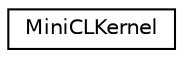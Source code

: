 digraph "Graphical Class Hierarchy"
{
  edge [fontname="Helvetica",fontsize="10",labelfontname="Helvetica",labelfontsize="10"];
  node [fontname="Helvetica",fontsize="10",shape=record];
  rankdir="LR";
  Node1 [label="MiniCLKernel",height=0.2,width=0.4,color="black", fillcolor="white", style="filled",URL="$struct_mini_c_l_kernel.html"];
}

